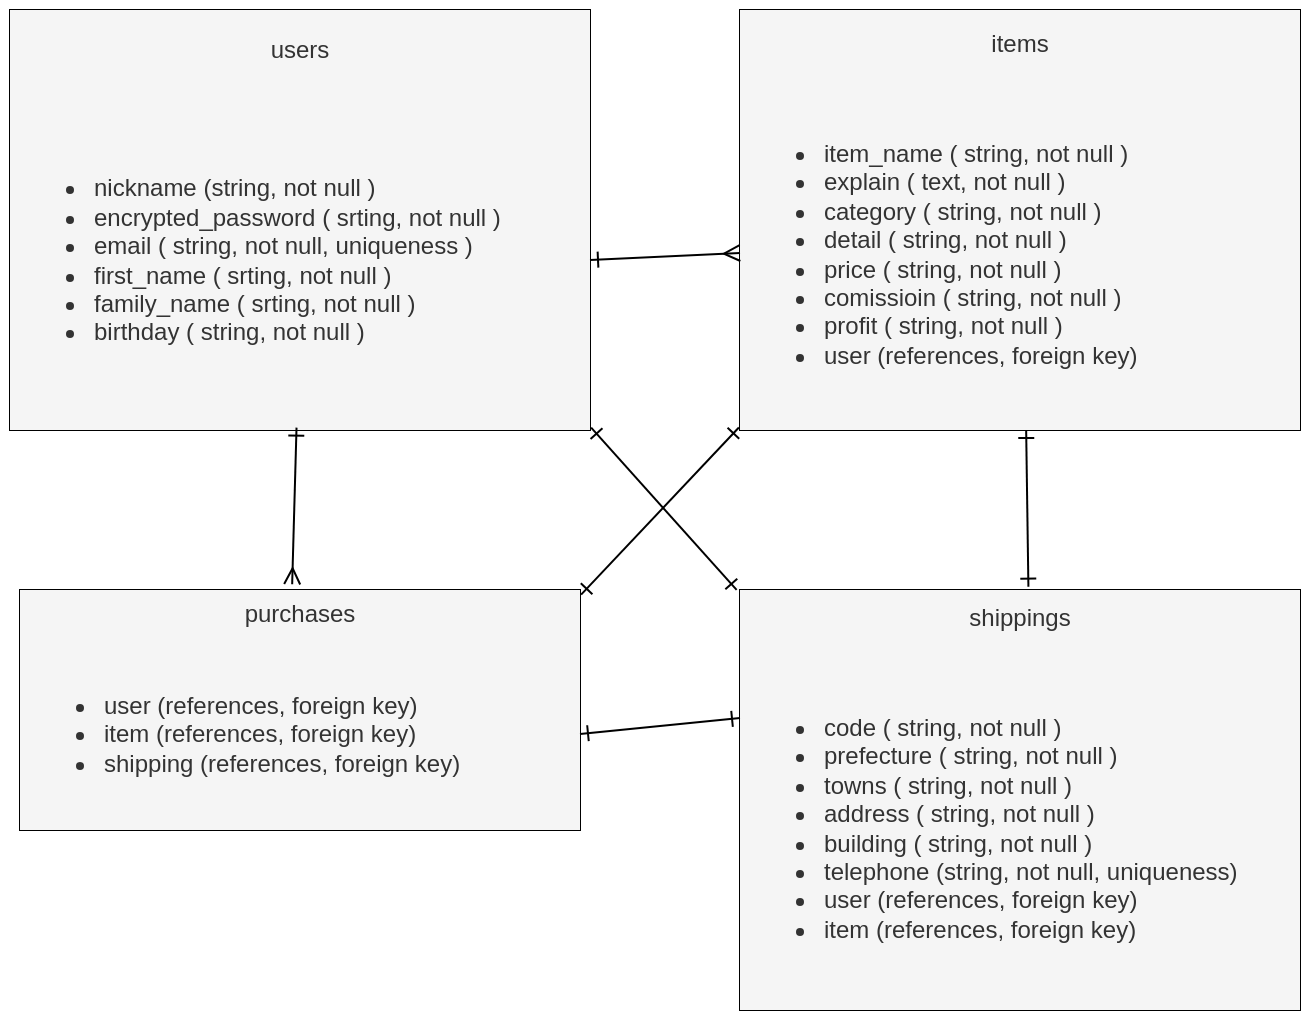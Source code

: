 <mxfile>
    <diagram id="jdpNSnKPRrQf-_OtWE0U" name="ページ1">
        <mxGraphModel dx="442" dy="466" grid="1" gridSize="10" guides="1" tooltips="1" connect="1" arrows="1" fold="1" page="1" pageScale="1" pageWidth="827" pageHeight="1169" math="0" shadow="0">
            <root>
                <mxCell id="0"/>
                <mxCell id="1" parent="0"/>
                <mxCell id="27" value="" style="shape=table;startSize=0;container=1;collapsible=0;childLayout=tableLayout;" vertex="1" parent="1">
                    <mxGeometry x="460" y="150" width="280" height="210" as="geometry"/>
                </mxCell>
                <mxCell id="28" value="" style="shape=partialRectangle;collapsible=0;dropTarget=0;pointerEvents=0;top=0;left=0;bottom=0;right=0;points=[[0,0.5],[1,0.5]];portConstraint=eastwest;fillColor=#f5f5f5;strokeColor=#666666;fontColor=#333333;" vertex="1" parent="27">
                    <mxGeometry width="280" height="33" as="geometry"/>
                </mxCell>
                <mxCell id="29" value="items" style="shape=partialRectangle;html=1;whiteSpace=wrap;connectable=0;overflow=hidden;top=0;left=0;bottom=0;right=0;fillColor=#f5f5f5;strokeColor=#666666;fontColor=#333333;" vertex="1" parent="28">
                    <mxGeometry width="280" height="33" as="geometry"/>
                </mxCell>
                <mxCell id="30" value="" style="shape=partialRectangle;collapsible=0;dropTarget=0;pointerEvents=0;fillColor=none;top=0;left=0;bottom=0;right=0;points=[[0,0.5],[1,0.5]];portConstraint=eastwest;strokeWidth=10;" vertex="1" parent="27">
                    <mxGeometry y="33" width="280" height="177" as="geometry"/>
                </mxCell>
                <mxCell id="31" value="&lt;ul&gt;&lt;li&gt;item_name ( string, not null )&lt;/li&gt;&lt;li&gt;explain&amp;nbsp;( text, not null )&lt;/li&gt;&lt;li&gt;category&amp;nbsp;( string, not null )&lt;/li&gt;&lt;li&gt;detail&amp;nbsp;( string, not null )&lt;/li&gt;&lt;li&gt;price&amp;nbsp;( string, not null )&lt;/li&gt;&lt;li&gt;comissioin&amp;nbsp;( string, not null )&lt;/li&gt;&lt;li&gt;profit&amp;nbsp;( string, not null )&lt;/li&gt;&lt;li&gt;user (references, foreign key)&lt;/li&gt;&lt;/ul&gt;" style="shape=partialRectangle;html=1;whiteSpace=wrap;connectable=0;overflow=hidden;top=0;left=0;bottom=0;right=0;fillColor=#f5f5f5;strokeColor=#666666;fontColor=#333333;align=left;" vertex="1" parent="30">
                    <mxGeometry width="280" height="177" as="geometry"/>
                </mxCell>
                <mxCell id="33" value="" style="shape=table;startSize=0;container=1;collapsible=0;childLayout=tableLayout;" vertex="1" parent="1">
                    <mxGeometry x="95" y="150" width="290" height="210" as="geometry"/>
                </mxCell>
                <mxCell id="34" value="" style="shape=partialRectangle;collapsible=0;dropTarget=0;pointerEvents=0;fillColor=none;top=0;left=0;bottom=0;right=0;points=[[0,0.5],[1,0.5]];portConstraint=eastwest;" vertex="1" parent="33">
                    <mxGeometry width="290" height="40" as="geometry"/>
                </mxCell>
                <mxCell id="35" value="users" style="shape=partialRectangle;html=1;whiteSpace=wrap;connectable=0;overflow=hidden;fillColor=#f5f5f5;top=0;left=0;bottom=0;right=0;strokeColor=#666666;fontColor=#333333;strokeWidth=10;" vertex="1" parent="34">
                    <mxGeometry width="290" height="40" as="geometry"/>
                </mxCell>
                <mxCell id="36" value="" style="shape=partialRectangle;collapsible=0;dropTarget=0;pointerEvents=0;fillColor=none;top=0;left=0;bottom=0;right=0;points=[[0,0.5],[1,0.5]];portConstraint=eastwest;" vertex="1" parent="33">
                    <mxGeometry y="40" width="290" height="170" as="geometry"/>
                </mxCell>
                <mxCell id="37" value="&lt;ul&gt;&lt;li&gt;nickname (string, not null )&lt;/li&gt;&lt;li&gt;encrypted_password ( srting, not null )&lt;/li&gt;&lt;li&gt;email ( string, not null, uniqueness )&lt;/li&gt;&lt;li&gt;first_name ( srting, not null )&lt;/li&gt;&lt;li&gt;family_name ( srting, not null )&lt;/li&gt;&lt;li&gt;birthday ( string, not null )&lt;/li&gt;&lt;/ul&gt;" style="shape=partialRectangle;html=1;whiteSpace=wrap;connectable=0;overflow=hidden;top=0;left=0;bottom=0;right=0;align=left;fillColor=#f5f5f5;strokeColor=#666666;fontColor=#333333;" vertex="1" parent="36">
                    <mxGeometry width="290" height="170" as="geometry"/>
                </mxCell>
                <mxCell id="38" value="" style="shape=table;startSize=0;container=1;collapsible=0;childLayout=tableLayout;" vertex="1" parent="1">
                    <mxGeometry x="460" y="440" width="280" height="210" as="geometry"/>
                </mxCell>
                <mxCell id="39" value="" style="shape=partialRectangle;collapsible=0;dropTarget=0;pointerEvents=0;fillColor=none;top=0;left=0;bottom=0;right=0;points=[[0,0.5],[1,0.5]];portConstraint=eastwest;" vertex="1" parent="38">
                    <mxGeometry width="280" height="28" as="geometry"/>
                </mxCell>
                <mxCell id="40" value="shippings" style="shape=partialRectangle;html=1;whiteSpace=wrap;connectable=0;overflow=hidden;fillColor=#f5f5f5;top=0;left=0;bottom=0;right=0;strokeColor=#666666;fontColor=#333333;" vertex="1" parent="39">
                    <mxGeometry width="280" height="28" as="geometry"/>
                </mxCell>
                <mxCell id="41" value="" style="shape=partialRectangle;collapsible=0;dropTarget=0;pointerEvents=0;fillColor=#f5f5f5;top=0;left=0;bottom=0;right=0;points=[[0,0.5],[1,0.5]];portConstraint=eastwest;strokeColor=#666666;fontColor=#333333;" vertex="1" parent="38">
                    <mxGeometry y="28" width="280" height="182" as="geometry"/>
                </mxCell>
                <mxCell id="42" value="&lt;ul&gt;&lt;li&gt;code&amp;nbsp;( string, not null )&lt;/li&gt;&lt;li&gt;prefecture&amp;nbsp;( string, not null )&lt;/li&gt;&lt;li&gt;towns&amp;nbsp;( string, not null )&lt;/li&gt;&lt;li&gt;address&amp;nbsp;( string, not null )&lt;/li&gt;&lt;li&gt;building&amp;nbsp;( string, not null )&lt;/li&gt;&lt;li&gt;telephone (string, not null, uniqueness)&lt;/li&gt;&lt;li&gt;user (references, foreign key)&lt;/li&gt;&lt;li&gt;item (references, foreign key)&lt;/li&gt;&lt;/ul&gt;" style="shape=partialRectangle;html=1;whiteSpace=wrap;connectable=0;overflow=hidden;fillColor=#f5f5f5;top=0;left=0;bottom=0;right=0;align=left;strokeColor=#666666;fontColor=#333333;" vertex="1" parent="41">
                    <mxGeometry width="280" height="182" as="geometry"/>
                </mxCell>
                <mxCell id="43" value="" style="shape=table;startSize=0;container=1;collapsible=0;childLayout=tableLayout;" vertex="1" parent="1">
                    <mxGeometry x="100" y="440" width="280" height="120" as="geometry"/>
                </mxCell>
                <mxCell id="44" value="" style="shape=partialRectangle;collapsible=0;dropTarget=0;pointerEvents=0;fillColor=none;top=0;left=0;bottom=0;right=0;points=[[0,0.5],[1,0.5]];portConstraint=eastwest;" vertex="1" parent="43">
                    <mxGeometry width="280" height="24" as="geometry"/>
                </mxCell>
                <mxCell id="45" value="purchases" style="shape=partialRectangle;html=1;whiteSpace=wrap;connectable=0;overflow=hidden;fillColor=#f5f5f5;top=0;left=0;bottom=0;right=0;strokeColor=#666666;fontColor=#333333;" vertex="1" parent="44">
                    <mxGeometry width="280" height="24" as="geometry"/>
                </mxCell>
                <mxCell id="46" value="" style="shape=partialRectangle;collapsible=0;dropTarget=0;pointerEvents=0;fillColor=none;top=0;left=0;bottom=0;right=0;points=[[0,0.5],[1,0.5]];portConstraint=eastwest;" vertex="1" parent="43">
                    <mxGeometry y="24" width="280" height="96" as="geometry"/>
                </mxCell>
                <mxCell id="47" value="&lt;ul&gt;&lt;li&gt;user (references, foreign key)&lt;/li&gt;&lt;li&gt;item (references, foreign key)&lt;/li&gt;&lt;li&gt;shipping (references, foreign key)&lt;/li&gt;&lt;/ul&gt;" style="shape=partialRectangle;html=1;whiteSpace=wrap;connectable=0;overflow=hidden;fillColor=#f5f5f5;top=0;left=0;bottom=0;right=0;strokeColor=#666666;fontColor=#333333;align=left;" vertex="1" parent="46">
                    <mxGeometry width="280" height="96" as="geometry"/>
                </mxCell>
                <mxCell id="50" style="edgeStyle=none;rounded=0;orthogonalLoop=1;jettySize=auto;html=1;exitX=1;exitY=0.5;exitDx=0;exitDy=0;entryX=0;entryY=0.5;entryDx=0;entryDy=0;endArrow=ERmany;endFill=0;strokeWidth=1;startArrow=ERone;startFill=0;" edge="1" parent="1" source="36" target="30">
                    <mxGeometry relative="1" as="geometry"/>
                </mxCell>
                <mxCell id="51" style="edgeStyle=none;rounded=0;orthogonalLoop=1;jettySize=auto;html=1;exitX=0.494;exitY=0.993;exitDx=0;exitDy=0;endArrow=ERmany;endFill=0;exitPerimeter=0;entryX=0.486;entryY=-0.119;entryDx=0;entryDy=0;entryPerimeter=0;startArrow=ERone;startFill=0;" edge="1" parent="1" source="36" target="44">
                    <mxGeometry relative="1" as="geometry">
                        <mxPoint x="232" y="440" as="targetPoint"/>
                    </mxGeometry>
                </mxCell>
                <mxCell id="52" style="edgeStyle=none;rounded=0;orthogonalLoop=1;jettySize=auto;html=1;exitX=1.002;exitY=0.993;exitDx=0;exitDy=0;endArrow=ERone;endFill=0;exitPerimeter=0;entryX=-0.006;entryY=-0.001;entryDx=0;entryDy=0;entryPerimeter=0;startArrow=ERone;startFill=0;" edge="1" parent="1" source="36" target="39">
                    <mxGeometry relative="1" as="geometry">
                        <mxPoint x="460" y="450" as="targetPoint"/>
                    </mxGeometry>
                </mxCell>
                <mxCell id="53" style="edgeStyle=none;rounded=0;orthogonalLoop=1;jettySize=auto;html=1;exitX=0.511;exitY=1;exitDx=0;exitDy=0;entryX=0.515;entryY=-0.06;entryDx=0;entryDy=0;entryPerimeter=0;startArrow=ERone;startFill=0;endArrow=ERone;endFill=0;strokeWidth=1;exitPerimeter=0;" edge="1" parent="1" source="30" target="39">
                    <mxGeometry relative="1" as="geometry"/>
                </mxCell>
                <mxCell id="54" style="edgeStyle=none;rounded=0;orthogonalLoop=1;jettySize=auto;html=1;exitX=-0.002;exitY=0.993;exitDx=0;exitDy=0;entryX=1.002;entryY=0.097;entryDx=0;entryDy=0;entryPerimeter=0;startArrow=ERone;startFill=0;endArrow=ERone;endFill=0;strokeWidth=1;exitPerimeter=0;" edge="1" parent="1" source="30" target="44">
                    <mxGeometry relative="1" as="geometry"/>
                </mxCell>
                <mxCell id="55" style="edgeStyle=none;rounded=0;orthogonalLoop=1;jettySize=auto;html=1;exitX=1;exitY=0.5;exitDx=0;exitDy=0;entryX=0;entryY=0.198;entryDx=0;entryDy=0;entryPerimeter=0;startArrow=ERone;startFill=0;endArrow=ERone;endFill=0;strokeWidth=1;" edge="1" parent="1" source="46" target="41">
                    <mxGeometry relative="1" as="geometry"/>
                </mxCell>
            </root>
        </mxGraphModel>
    </diagram>
</mxfile>